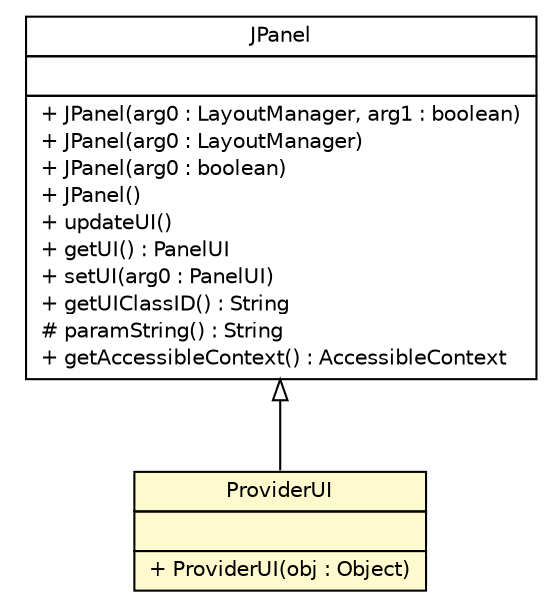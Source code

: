 #!/usr/local/bin/dot
#
# Class diagram 
# Generated by UMLGraph version R5_6 (http://www.umlgraph.org/)
#

digraph G {
	edge [fontname="Helvetica",fontsize=10,labelfontname="Helvetica",labelfontsize=10];
	node [fontname="Helvetica",fontsize=10,shape=plaintext];
	nodesep=0.25;
	ranksep=0.5;
	// sorcer.core.provider.ui.ProviderUI
	c414239 [label=<<table title="sorcer.core.provider.ui.ProviderUI" border="0" cellborder="1" cellspacing="0" cellpadding="2" port="p" bgcolor="lemonChiffon" href="./ProviderUI.html">
		<tr><td><table border="0" cellspacing="0" cellpadding="1">
<tr><td align="center" balign="center"> ProviderUI </td></tr>
		</table></td></tr>
		<tr><td><table border="0" cellspacing="0" cellpadding="1">
<tr><td align="left" balign="left">  </td></tr>
		</table></td></tr>
		<tr><td><table border="0" cellspacing="0" cellpadding="1">
<tr><td align="left" balign="left"> + ProviderUI(obj : Object) </td></tr>
		</table></td></tr>
		</table>>, URL="./ProviderUI.html", fontname="Helvetica", fontcolor="black", fontsize=10.0];
	//sorcer.core.provider.ui.ProviderUI extends javax.swing.JPanel
	c414306:p -> c414239:p [dir=back,arrowtail=empty];
	// javax.swing.JPanel
	c414306 [label=<<table title="javax.swing.JPanel" border="0" cellborder="1" cellspacing="0" cellpadding="2" port="p" href="http://docs.oracle.com/javase/7/docs/api/javax/swing/JPanel.html">
		<tr><td><table border="0" cellspacing="0" cellpadding="1">
<tr><td align="center" balign="center"> JPanel </td></tr>
		</table></td></tr>
		<tr><td><table border="0" cellspacing="0" cellpadding="1">
<tr><td align="left" balign="left">  </td></tr>
		</table></td></tr>
		<tr><td><table border="0" cellspacing="0" cellpadding="1">
<tr><td align="left" balign="left"> + JPanel(arg0 : LayoutManager, arg1 : boolean) </td></tr>
<tr><td align="left" balign="left"> + JPanel(arg0 : LayoutManager) </td></tr>
<tr><td align="left" balign="left"> + JPanel(arg0 : boolean) </td></tr>
<tr><td align="left" balign="left"> + JPanel() </td></tr>
<tr><td align="left" balign="left"> + updateUI() </td></tr>
<tr><td align="left" balign="left"> + getUI() : PanelUI </td></tr>
<tr><td align="left" balign="left"> + setUI(arg0 : PanelUI) </td></tr>
<tr><td align="left" balign="left"> + getUIClassID() : String </td></tr>
<tr><td align="left" balign="left"> # paramString() : String </td></tr>
<tr><td align="left" balign="left"> + getAccessibleContext() : AccessibleContext </td></tr>
		</table></td></tr>
		</table>>, URL="http://docs.oracle.com/javase/7/docs/api/javax/swing/JPanel.html", fontname="Helvetica", fontcolor="black", fontsize=10.0];
}

